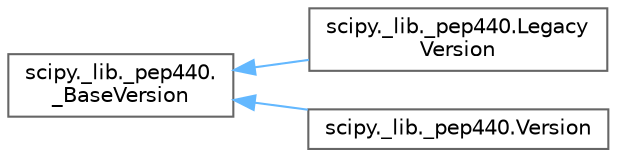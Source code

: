 digraph "Graphical Class Hierarchy"
{
 // LATEX_PDF_SIZE
  bgcolor="transparent";
  edge [fontname=Helvetica,fontsize=10,labelfontname=Helvetica,labelfontsize=10];
  node [fontname=Helvetica,fontsize=10,shape=box,height=0.2,width=0.4];
  rankdir="LR";
  Node0 [id="Node000000",label="scipy._lib._pep440.\l_BaseVersion",height=0.2,width=0.4,color="grey40", fillcolor="white", style="filled",URL="$dc/d58/classscipy_1_1__lib_1_1__pep440_1_1__BaseVersion.html",tooltip=" "];
  Node0 -> Node1 [id="edge5021_Node000000_Node000001",dir="back",color="steelblue1",style="solid",tooltip=" "];
  Node1 [id="Node000001",label="scipy._lib._pep440.Legacy\lVersion",height=0.2,width=0.4,color="grey40", fillcolor="white", style="filled",URL="$dc/da3/classscipy_1_1__lib_1_1__pep440_1_1LegacyVersion.html",tooltip=" "];
  Node0 -> Node2 [id="edge5022_Node000000_Node000002",dir="back",color="steelblue1",style="solid",tooltip=" "];
  Node2 [id="Node000002",label="scipy._lib._pep440.Version",height=0.2,width=0.4,color="grey40", fillcolor="white", style="filled",URL="$d4/d68/classscipy_1_1__lib_1_1__pep440_1_1Version.html",tooltip=" "];
}
